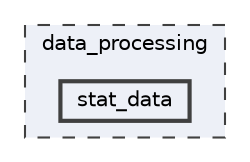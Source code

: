 digraph "data_processing/stat_data"
{
 // LATEX_PDF_SIZE
  bgcolor="transparent";
  edge [fontname=Helvetica,fontsize=10,labelfontname=Helvetica,labelfontsize=10];
  node [fontname=Helvetica,fontsize=10,shape=box,height=0.2,width=0.4];
  compound=true
  subgraph clusterdir_809598ced06ac0feee4613cceffbc2ed {
    graph [ bgcolor="#edf0f7", pencolor="grey25", label="data_processing", fontname=Helvetica,fontsize=10 style="filled,dashed", URL="dir_809598ced06ac0feee4613cceffbc2ed.html",tooltip=""]
  dir_6ad6cb3ddfde44e059bbb4d4a86abd0e [label="stat_data", fillcolor="#edf0f7", color="grey25", style="filled,bold", URL="dir_6ad6cb3ddfde44e059bbb4d4a86abd0e.html",tooltip=""];
  }
}
